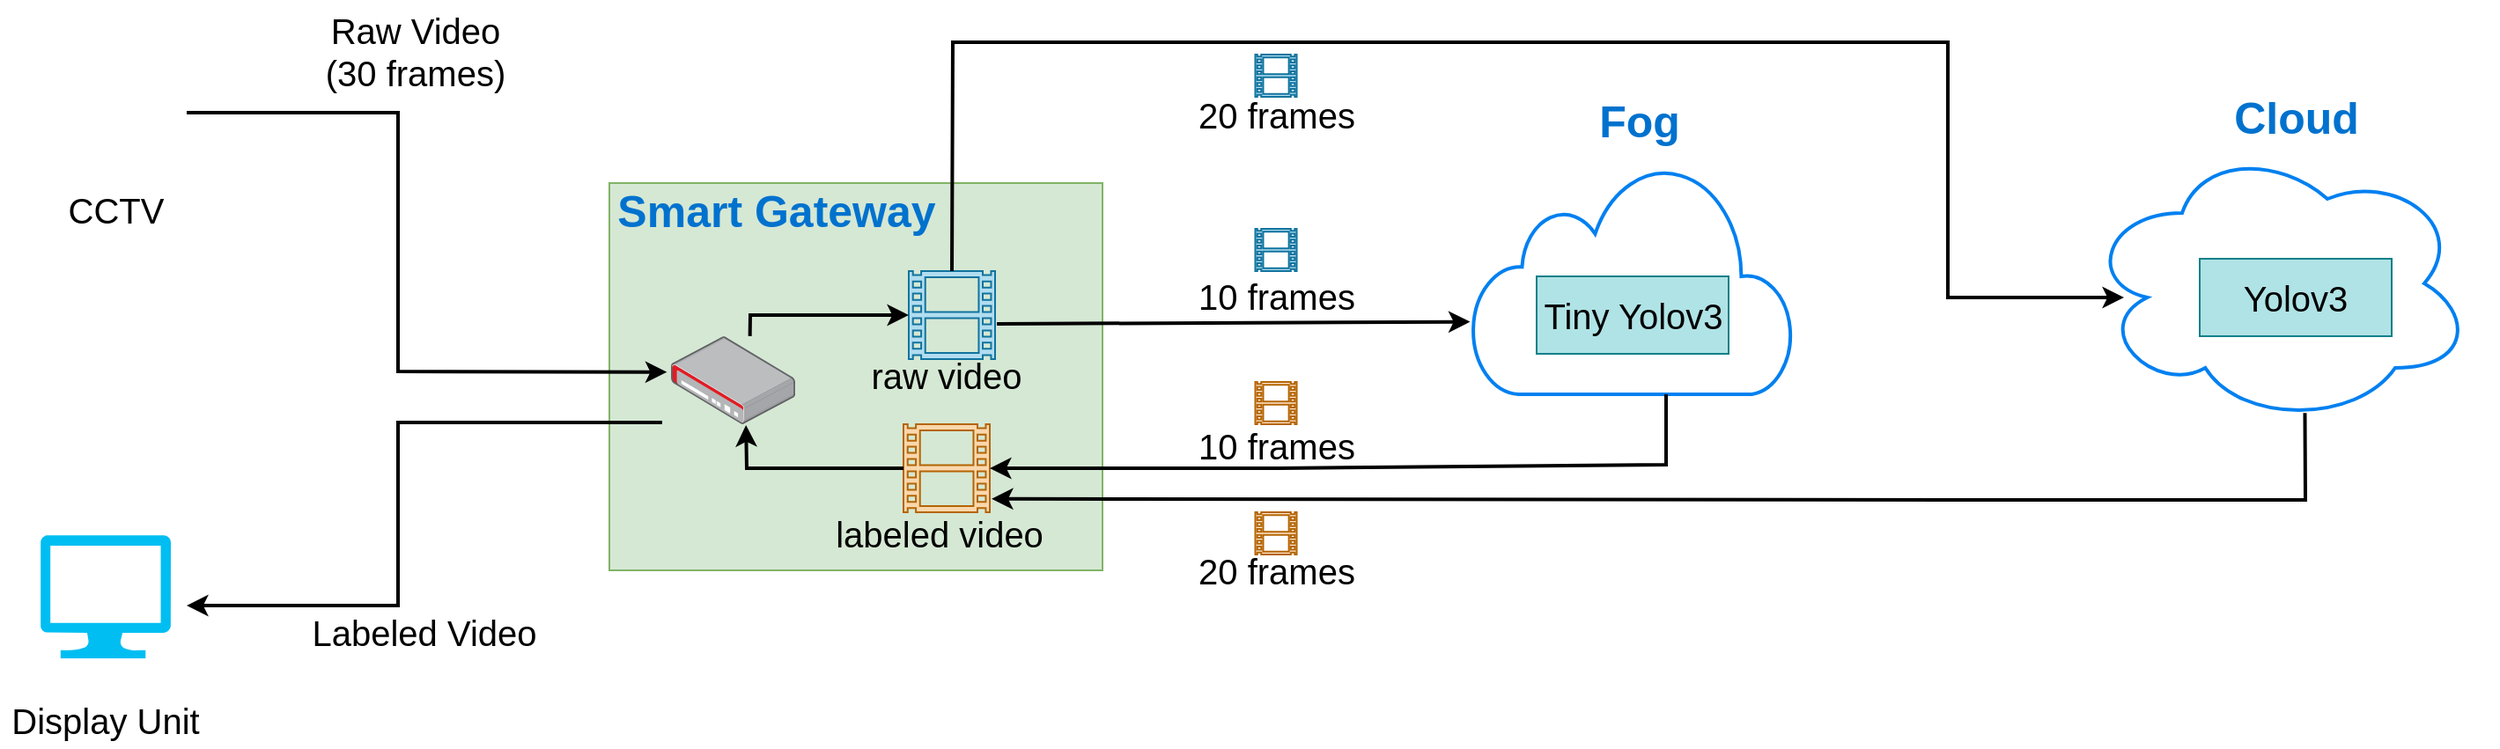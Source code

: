 <mxfile version="21.1.7" type="device">
  <diagram name="Page-1" id="2j9IRQZCQIeeeT5njnSz">
    <mxGraphModel dx="2222" dy="1904" grid="1" gridSize="10" guides="1" tooltips="1" connect="1" arrows="1" fold="1" page="1" pageScale="1" pageWidth="850" pageHeight="1100" math="0" shadow="0">
      <root>
        <mxCell id="0" />
        <mxCell id="1" parent="0" />
        <mxCell id="C7viJs1iNthSXS2Z9-nM-1" value="" style="verticalLabelPosition=bottom;html=1;verticalAlign=top;align=center;strokeColor=none;fillColor=#00BEF2;shape=mxgraph.azure.computer;pointerEvents=1;" parent="1" vertex="1">
          <mxGeometry x="-3" y="280" width="74" height="70" as="geometry" />
        </mxCell>
        <mxCell id="C7viJs1iNthSXS2Z9-nM-2" value="Display Unit" style="text;html=1;strokeColor=none;fillColor=none;align=center;verticalAlign=middle;whiteSpace=wrap;rounded=0;fontSize=20;" parent="1" vertex="1">
          <mxGeometry x="-26" y="370" width="120" height="30" as="geometry" />
        </mxCell>
        <mxCell id="C7viJs1iNthSXS2Z9-nM-4" value="" style="shape=image;html=1;verticalAlign=top;verticalLabelPosition=bottom;labelBackgroundColor=#ffffff;imageAspect=0;aspect=fixed;image=https://cdn4.iconfinder.com/data/icons/crime-and-security-24/64/23-128.png;fontSize=20;" parent="1" vertex="1">
          <mxGeometry x="-10" y="6.99" width="88" height="88" as="geometry" />
        </mxCell>
        <mxCell id="C7viJs1iNthSXS2Z9-nM-5" value="Raw Video &lt;br&gt;(30 frames)" style="text;html=1;strokeColor=none;fillColor=none;align=center;verticalAlign=middle;whiteSpace=wrap;rounded=0;fontSize=20;" parent="1" vertex="1">
          <mxGeometry x="150" y="-10" width="120" height="30" as="geometry" />
        </mxCell>
        <mxCell id="C7viJs1iNthSXS2Z9-nM-12" value="Labeled Video" style="text;html=1;strokeColor=none;fillColor=none;align=center;verticalAlign=middle;whiteSpace=wrap;rounded=0;fontSize=20;" parent="1" vertex="1">
          <mxGeometry x="150" y="320" width="130" height="30" as="geometry" />
        </mxCell>
        <mxCell id="C7viJs1iNthSXS2Z9-nM-15" value="" style="rounded=0;whiteSpace=wrap;html=1;fontSize=30;fillColor=#d5e8d4;strokeColor=#82b366;" parent="1" vertex="1">
          <mxGeometry x="320" y="80" width="280" height="220" as="geometry" />
        </mxCell>
        <mxCell id="C7viJs1iNthSXS2Z9-nM-17" value="Smart Gateway" style="text;html=1;strokeColor=none;fillColor=none;align=center;verticalAlign=middle;whiteSpace=wrap;rounded=0;fontSize=25;fontColor=#0072CE;fontStyle=1" parent="1" vertex="1">
          <mxGeometry x="300" y="80" width="230" height="30" as="geometry" />
        </mxCell>
        <mxCell id="C7viJs1iNthSXS2Z9-nM-19" value="CCTV" style="text;html=1;strokeColor=none;fillColor=none;align=center;verticalAlign=middle;whiteSpace=wrap;rounded=0;fontSize=20;" parent="1" vertex="1">
          <mxGeometry x="-20" y="80" width="120" height="30" as="geometry" />
        </mxCell>
        <mxCell id="C7viJs1iNthSXS2Z9-nM-22" value="" style="sketch=0;aspect=fixed;pointerEvents=1;shadow=0;dashed=0;html=1;strokeColor=#10739e;labelPosition=center;verticalLabelPosition=bottom;verticalAlign=top;align=center;fillColor=#b1ddf0;shape=mxgraph.mscae.general.video;fontSize=30;" parent="1" vertex="1">
          <mxGeometry x="490" y="130" width="49" height="50" as="geometry" />
        </mxCell>
        <mxCell id="C7viJs1iNthSXS2Z9-nM-25" value="&lt;font style=&quot;font-size: 20px;&quot;&gt;raw video&lt;/font&gt;" style="text;html=1;strokeColor=none;fillColor=none;align=center;verticalAlign=middle;whiteSpace=wrap;rounded=0;fontSize=18;fontColor=#000000;" parent="1" vertex="1">
          <mxGeometry x="448" y="180" width="127" height="20" as="geometry" />
        </mxCell>
        <mxCell id="C7viJs1iNthSXS2Z9-nM-26" value="" style="endArrow=classic;html=1;rounded=0;fontSize=20;fontColor=#000000;fillColor=#b1ddf0;strokeColor=#000000;strokeWidth=2;exitX=0.5;exitY=0;exitDx=0;exitDy=0;exitPerimeter=0;" parent="1" source="C7viJs1iNthSXS2Z9-nM-22" edge="1">
          <mxGeometry width="50" height="50" relative="1" as="geometry">
            <mxPoint x="600" y="128" as="sourcePoint" />
            <mxPoint x="1180" y="145" as="targetPoint" />
            <Array as="points">
              <mxPoint x="515" />
              <mxPoint x="1080" />
              <mxPoint x="1080" y="145" />
            </Array>
          </mxGeometry>
        </mxCell>
        <mxCell id="C7viJs1iNthSXS2Z9-nM-27" value="&lt;br&gt;&lt;span style=&quot;font-size: 20px;&quot;&gt;&lt;b&gt;&lt;br&gt;&lt;/b&gt;&lt;/span&gt;" style="edgeLabel;html=1;align=center;verticalAlign=middle;resizable=0;points=[];fontSize=18;fontColor=#000000;" parent="C7viJs1iNthSXS2Z9-nM-26" vertex="1" connectable="0">
          <mxGeometry x="0.474" y="1" relative="1" as="geometry">
            <mxPoint as="offset" />
          </mxGeometry>
        </mxCell>
        <mxCell id="C7viJs1iNthSXS2Z9-nM-28" value="" style="endArrow=classic;html=1;rounded=0;fontSize=18;fontColor=#FF0000;fillColor=#b1ddf0;strokeColor=#000000;strokeWidth=2;entryX=-0.007;entryY=0.683;entryDx=0;entryDy=0;entryPerimeter=0;" parent="1" target="C7viJs1iNthSXS2Z9-nM-41" edge="1">
          <mxGeometry width="50" height="50" relative="1" as="geometry">
            <mxPoint x="540" y="160" as="sourcePoint" />
            <mxPoint x="800" y="167" as="targetPoint" />
          </mxGeometry>
        </mxCell>
        <mxCell id="C7viJs1iNthSXS2Z9-nM-30" value="&lt;br&gt;&lt;font color=&quot;#000000&quot;&gt;&lt;span style=&quot;font-size: 20px;&quot;&gt;&lt;b&gt;&lt;br&gt;&lt;/b&gt;&lt;/span&gt;&lt;/font&gt;" style="edgeLabel;html=1;align=center;verticalAlign=middle;resizable=0;points=[];fontSize=25;fontColor=#FF0000;" parent="C7viJs1iNthSXS2Z9-nM-28" vertex="1" connectable="0">
          <mxGeometry x="0.252" y="-2" relative="1" as="geometry">
            <mxPoint x="1" as="offset" />
          </mxGeometry>
        </mxCell>
        <mxCell id="C7viJs1iNthSXS2Z9-nM-29" value="" style="points=[];aspect=fixed;html=1;align=center;shadow=0;dashed=0;image;image=img/lib/allied_telesis/security/Router_VPN.svg;fontSize=25;fontColor=#FF0000;" parent="1" vertex="1">
          <mxGeometry x="355" y="166.99" width="70.47" height="50" as="geometry" />
        </mxCell>
        <mxCell id="C7viJs1iNthSXS2Z9-nM-31" value="" style="sketch=0;aspect=fixed;pointerEvents=1;shadow=0;dashed=0;html=1;strokeColor=#10739e;labelPosition=center;verticalLabelPosition=bottom;verticalAlign=top;align=center;fillColor=#b1ddf0;shape=mxgraph.mscae.general.video;fontSize=30;" parent="1" vertex="1">
          <mxGeometry x="686.75" y="6.99" width="23.52" height="24" as="geometry" />
        </mxCell>
        <mxCell id="C7viJs1iNthSXS2Z9-nM-32" value="&lt;font style=&quot;font-size: 20px;&quot;&gt;20 frames&lt;/font&gt;" style="text;html=1;strokeColor=none;fillColor=none;align=center;verticalAlign=middle;whiteSpace=wrap;rounded=0;fontSize=18;fontColor=#000000;" parent="1" vertex="1">
          <mxGeometry x="648.5" y="31.99" width="100" height="20" as="geometry" />
        </mxCell>
        <mxCell id="C7viJs1iNthSXS2Z9-nM-35" value="" style="sketch=0;aspect=fixed;pointerEvents=1;shadow=0;dashed=0;html=1;strokeColor=#10739e;labelPosition=center;verticalLabelPosition=bottom;verticalAlign=top;align=center;fillColor=#b1ddf0;shape=mxgraph.mscae.general.video;fontSize=30;" parent="1" vertex="1">
          <mxGeometry x="686.75" y="106" width="23.52" height="24" as="geometry" />
        </mxCell>
        <mxCell id="C7viJs1iNthSXS2Z9-nM-36" value="&lt;font style=&quot;font-size: 20px;&quot;&gt;10 frames&lt;/font&gt;" style="text;html=1;strokeColor=none;fillColor=none;align=center;verticalAlign=middle;whiteSpace=wrap;rounded=0;fontSize=18;fontColor=#000000;" parent="1" vertex="1">
          <mxGeometry x="638.5" y="134.99" width="120" height="20" as="geometry" />
        </mxCell>
        <mxCell id="C7viJs1iNthSXS2Z9-nM-38" value="" style="sketch=0;aspect=fixed;pointerEvents=1;shadow=0;dashed=0;html=1;strokeColor=#b46504;labelPosition=center;verticalLabelPosition=bottom;verticalAlign=top;align=center;fillColor=#fad7ac;shape=mxgraph.mscae.general.video;fontSize=30;" parent="1" vertex="1">
          <mxGeometry x="487" y="216.99" width="49" height="50" as="geometry" />
        </mxCell>
        <mxCell id="C7viJs1iNthSXS2Z9-nM-39" value="&lt;font style=&quot;font-size: 20px;&quot;&gt;labeled video&lt;/font&gt;" style="text;html=1;strokeColor=none;fillColor=none;align=center;verticalAlign=middle;whiteSpace=wrap;rounded=0;fontSize=18;fontColor=#000000;" parent="1" vertex="1">
          <mxGeometry x="440" y="270" width="135" height="20" as="geometry" />
        </mxCell>
        <mxCell id="C7viJs1iNthSXS2Z9-nM-40" value="" style="ellipse;shape=cloud;whiteSpace=wrap;html=1;fontSize=15;fontColor=#FF0000;strokeColor=#0080f0;strokeWidth=2;" parent="1" vertex="1">
          <mxGeometry x="1158" y="56.99" width="220" height="160" as="geometry" />
        </mxCell>
        <mxCell id="C7viJs1iNthSXS2Z9-nM-41" value="" style="html=1;verticalLabelPosition=bottom;align=center;labelBackgroundColor=#ffffff;verticalAlign=top;strokeWidth=2;strokeColor=#0080F0;shadow=0;dashed=0;shape=mxgraph.ios7.icons.cloud;fontSize=15;fontColor=#FF0000;" parent="1" vertex="1">
          <mxGeometry x="810" y="70" width="182" height="130" as="geometry" />
        </mxCell>
        <mxCell id="C7viJs1iNthSXS2Z9-nM-42" value="Fog" style="text;html=1;strokeColor=none;fillColor=none;align=center;verticalAlign=middle;whiteSpace=wrap;rounded=0;fontSize=25;fontColor=#0072CE;fontStyle=1" parent="1" vertex="1">
          <mxGeometry x="790" y="29" width="230" height="30" as="geometry" />
        </mxCell>
        <mxCell id="C7viJs1iNthSXS2Z9-nM-43" value="&lt;font style=&quot;font-size: 20px;&quot;&gt;Tiny Yolov3&lt;/font&gt;" style="rounded=0;whiteSpace=wrap;html=1;fontSize=15;fillColor=#b0e3e6;strokeColor=#0e8088;" parent="1" vertex="1">
          <mxGeometry x="846.5" y="133" width="109" height="44" as="geometry" />
        </mxCell>
        <mxCell id="C7viJs1iNthSXS2Z9-nM-46" value="" style="endArrow=classic;html=1;rounded=0;fontSize=15;fontColor=#000000;fillColor=#fad7ac;strokeColor=#000000;entryX=1;entryY=0.5;entryDx=0;entryDy=0;entryPerimeter=0;strokeWidth=2;" parent="1" target="C7viJs1iNthSXS2Z9-nM-38" edge="1">
          <mxGeometry width="50" height="50" relative="1" as="geometry">
            <mxPoint x="920" y="200" as="sourcePoint" />
            <mxPoint x="540" y="240" as="targetPoint" />
            <Array as="points">
              <mxPoint x="920" y="200" />
              <mxPoint x="920" y="240" />
              <mxPoint x="700" y="242" />
            </Array>
          </mxGeometry>
        </mxCell>
        <mxCell id="C7viJs1iNthSXS2Z9-nM-48" value="" style="endArrow=classic;html=1;rounded=0;fontSize=18;fontColor=#FF0000;fillColor=#fad7ac;strokeColor=#000000;entryX=1.021;entryY=0.848;entryDx=0;entryDy=0;entryPerimeter=0;exitX=0.567;exitY=0.96;exitDx=0;exitDy=0;exitPerimeter=0;strokeWidth=2;" parent="1" source="C7viJs1iNthSXS2Z9-nM-40" target="C7viJs1iNthSXS2Z9-nM-38" edge="1">
          <mxGeometry width="50" height="50" relative="1" as="geometry">
            <mxPoint x="1400" y="210" as="sourcePoint" />
            <mxPoint x="610" y="260" as="targetPoint" />
            <Array as="points">
              <mxPoint x="1283" y="260" />
              <mxPoint x="1080" y="260" />
            </Array>
          </mxGeometry>
        </mxCell>
        <mxCell id="C7viJs1iNthSXS2Z9-nM-53" value="Cloud" style="text;html=1;strokeColor=none;fillColor=none;align=center;verticalAlign=middle;whiteSpace=wrap;rounded=0;fontSize=25;fontColor=#0072CE;fontStyle=1" parent="1" vertex="1">
          <mxGeometry x="1162.5" y="26.99" width="230" height="30" as="geometry" />
        </mxCell>
        <mxCell id="C7viJs1iNthSXS2Z9-nM-54" value="&lt;font style=&quot;font-size: 20px;&quot;&gt;Yolov3&lt;/font&gt;" style="rounded=0;whiteSpace=wrap;html=1;fontSize=15;fillColor=#b0e3e6;strokeColor=#0e8088;" parent="1" vertex="1">
          <mxGeometry x="1223" y="122.99" width="109" height="44" as="geometry" />
        </mxCell>
        <mxCell id="C7viJs1iNthSXS2Z9-nM-9" value="" style="endArrow=classic;html=1;rounded=0;fontSize=20;fontColor=#FF0000;entryX=-0.033;entryY=0.408;entryDx=0;entryDy=0;strokeWidth=2;entryPerimeter=0;" parent="1" target="C7viJs1iNthSXS2Z9-nM-29" edge="1">
          <mxGeometry width="50" height="50" relative="1" as="geometry">
            <mxPoint x="80" y="40" as="sourcePoint" />
            <mxPoint x="280" y="70" as="targetPoint" />
            <Array as="points">
              <mxPoint x="200" y="40" />
              <mxPoint x="200" y="187" />
            </Array>
          </mxGeometry>
        </mxCell>
        <mxCell id="C7viJs1iNthSXS2Z9-nM-11" value="&lt;br&gt;&lt;b&gt;&lt;br&gt;&lt;/b&gt;" style="edgeLabel;html=1;align=center;verticalAlign=middle;resizable=0;points=[];fontSize=20;" parent="C7viJs1iNthSXS2Z9-nM-9" vertex="1" connectable="0">
          <mxGeometry x="-0.186" relative="1" as="geometry">
            <mxPoint y="-1" as="offset" />
          </mxGeometry>
        </mxCell>
        <mxCell id="C7viJs1iNthSXS2Z9-nM-10" value="" style="endArrow=classic;html=1;rounded=0;fontSize=20;strokeWidth=2;" parent="1" edge="1">
          <mxGeometry width="50" height="50" relative="1" as="geometry">
            <mxPoint x="350" y="216" as="sourcePoint" />
            <mxPoint x="80" y="320" as="targetPoint" />
            <Array as="points">
              <mxPoint x="200" y="216" />
              <mxPoint x="200" y="320" />
            </Array>
          </mxGeometry>
        </mxCell>
        <mxCell id="C7viJs1iNthSXS2Z9-nM-55" value="&lt;br&gt;" style="edgeLabel;html=1;align=center;verticalAlign=middle;resizable=0;points=[];fontSize=18;fontColor=#FF0000;" parent="C7viJs1iNthSXS2Z9-nM-10" vertex="1" connectable="0">
          <mxGeometry x="-0.381" y="2" relative="1" as="geometry">
            <mxPoint as="offset" />
          </mxGeometry>
        </mxCell>
        <mxCell id="XMPrJLfJ1CrVb4G97n1Z-3" value="" style="endArrow=classic;html=1;rounded=0;strokeWidth=2;entryX=0;entryY=0.5;entryDx=0;entryDy=0;entryPerimeter=0;exitX=0.636;exitY=-0.001;exitDx=0;exitDy=0;exitPerimeter=0;" parent="1" source="C7viJs1iNthSXS2Z9-nM-29" target="C7viJs1iNthSXS2Z9-nM-22" edge="1">
          <mxGeometry width="50" height="50" relative="1" as="geometry">
            <mxPoint x="400" y="160" as="sourcePoint" />
            <mxPoint x="450" y="110" as="targetPoint" />
            <Array as="points">
              <mxPoint x="400" y="155" />
            </Array>
          </mxGeometry>
        </mxCell>
        <mxCell id="XMPrJLfJ1CrVb4G97n1Z-4" value="" style="endArrow=classic;html=1;rounded=0;strokeWidth=2;exitX=0;exitY=0.5;exitDx=0;exitDy=0;exitPerimeter=0;entryX=0.604;entryY=1.011;entryDx=0;entryDy=0;entryPerimeter=0;" parent="1" source="C7viJs1iNthSXS2Z9-nM-38" target="C7viJs1iNthSXS2Z9-nM-29" edge="1">
          <mxGeometry width="50" height="50" relative="1" as="geometry">
            <mxPoint x="385" y="402" as="sourcePoint" />
            <mxPoint x="420" y="210" as="targetPoint" />
            <Array as="points">
              <mxPoint x="398" y="242" />
            </Array>
          </mxGeometry>
        </mxCell>
        <mxCell id="XMPrJLfJ1CrVb4G97n1Z-8" value="&lt;font style=&quot;font-size: 20px;&quot;&gt;10 frames&lt;/font&gt;" style="text;html=1;strokeColor=none;fillColor=none;align=center;verticalAlign=middle;whiteSpace=wrap;rounded=0;fontSize=18;fontColor=#000000;" parent="1" vertex="1">
          <mxGeometry x="648.5" y="220" width="100" height="20" as="geometry" />
        </mxCell>
        <mxCell id="XMPrJLfJ1CrVb4G97n1Z-9" value="" style="sketch=0;aspect=fixed;pointerEvents=1;shadow=0;dashed=0;html=1;strokeColor=#B46504;labelPosition=center;verticalLabelPosition=bottom;verticalAlign=top;align=center;fillColor=#ffe6cc;shape=mxgraph.mscae.general.video;fontSize=30;" parent="1" vertex="1">
          <mxGeometry x="686.75" y="266.99" width="23.52" height="24" as="geometry" />
        </mxCell>
        <mxCell id="XMPrJLfJ1CrVb4G97n1Z-10" value="&lt;font style=&quot;font-size: 20px;&quot;&gt;20 frames&lt;/font&gt;" style="text;html=1;strokeColor=none;fillColor=none;align=center;verticalAlign=middle;whiteSpace=wrap;rounded=0;fontSize=18;fontColor=#000000;" parent="1" vertex="1">
          <mxGeometry x="638.5" y="290.99" width="120" height="20" as="geometry" />
        </mxCell>
        <mxCell id="XMPrJLfJ1CrVb4G97n1Z-15" value="" style="sketch=0;aspect=fixed;pointerEvents=1;shadow=0;dashed=0;html=1;strokeColor=#B46504;labelPosition=center;verticalLabelPosition=bottom;verticalAlign=top;align=center;fillColor=#ffe6cc;shape=mxgraph.mscae.general.video;fontSize=30;" parent="1" vertex="1">
          <mxGeometry x="686.75" y="192.99" width="23.52" height="24" as="geometry" />
        </mxCell>
      </root>
    </mxGraphModel>
  </diagram>
</mxfile>
